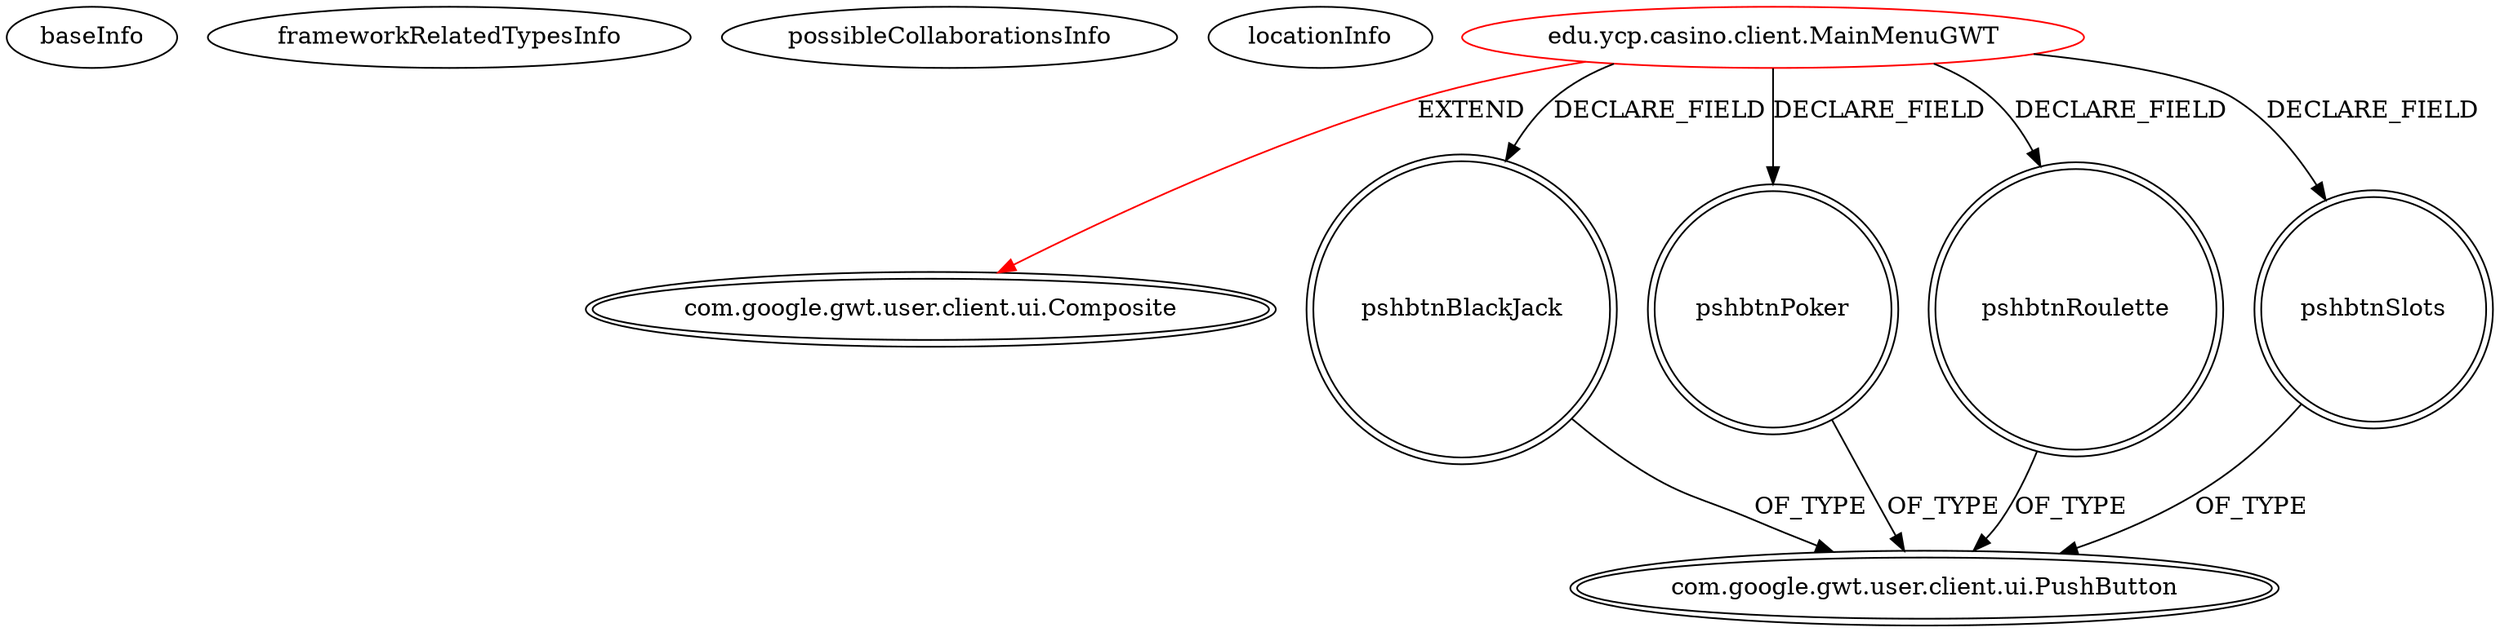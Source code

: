 digraph {
baseInfo[graphId=1132,category="extension_graph",isAnonymous=false,possibleRelation=false]
frameworkRelatedTypesInfo[0="com.google.gwt.user.client.ui.Composite"]
possibleCollaborationsInfo[]
locationInfo[projectName="dandrew2-CS230-Software-Project",filePath="/dandrew2-CS230-Software-Project/CS230-Software-Project-master/src/edu/ycp/casino/client/MainMenuGWT.java",contextSignature="MainMenuGWT",graphId="1132"]
0[label="edu.ycp.casino.client.MainMenuGWT",vertexType="ROOT_CLIENT_CLASS_DECLARATION",isFrameworkType=false,color=red]
1[label="com.google.gwt.user.client.ui.Composite",vertexType="FRAMEWORK_CLASS_TYPE",isFrameworkType=true,peripheries=2]
2[label="pshbtnBlackJack",vertexType="FIELD_DECLARATION",isFrameworkType=true,peripheries=2,shape=circle]
3[label="com.google.gwt.user.client.ui.PushButton",vertexType="FRAMEWORK_CLASS_TYPE",isFrameworkType=true,peripheries=2]
4[label="pshbtnPoker",vertexType="FIELD_DECLARATION",isFrameworkType=true,peripheries=2,shape=circle]
6[label="pshbtnRoulette",vertexType="FIELD_DECLARATION",isFrameworkType=true,peripheries=2,shape=circle]
8[label="pshbtnSlots",vertexType="FIELD_DECLARATION",isFrameworkType=true,peripheries=2,shape=circle]
0->1[label="EXTEND",color=red]
0->2[label="DECLARE_FIELD"]
2->3[label="OF_TYPE"]
0->4[label="DECLARE_FIELD"]
4->3[label="OF_TYPE"]
0->6[label="DECLARE_FIELD"]
6->3[label="OF_TYPE"]
0->8[label="DECLARE_FIELD"]
8->3[label="OF_TYPE"]
}
